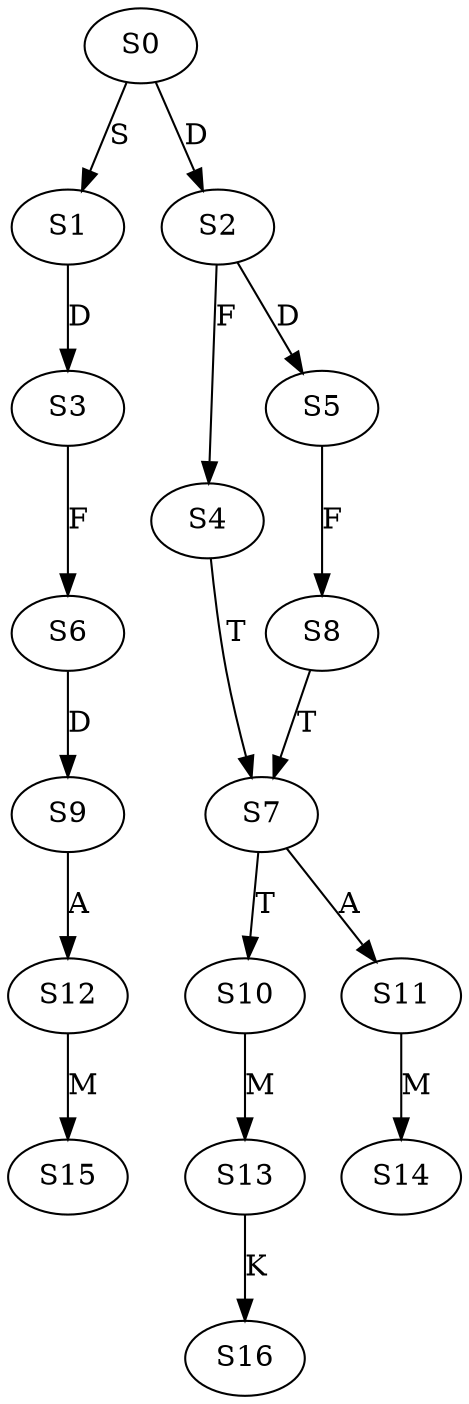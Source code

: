 strict digraph  {
	S0 -> S1 [ label = S ];
	S0 -> S2 [ label = D ];
	S1 -> S3 [ label = D ];
	S2 -> S4 [ label = F ];
	S2 -> S5 [ label = D ];
	S3 -> S6 [ label = F ];
	S4 -> S7 [ label = T ];
	S5 -> S8 [ label = F ];
	S6 -> S9 [ label = D ];
	S7 -> S10 [ label = T ];
	S7 -> S11 [ label = A ];
	S8 -> S7 [ label = T ];
	S9 -> S12 [ label = A ];
	S10 -> S13 [ label = M ];
	S11 -> S14 [ label = M ];
	S12 -> S15 [ label = M ];
	S13 -> S16 [ label = K ];
}
